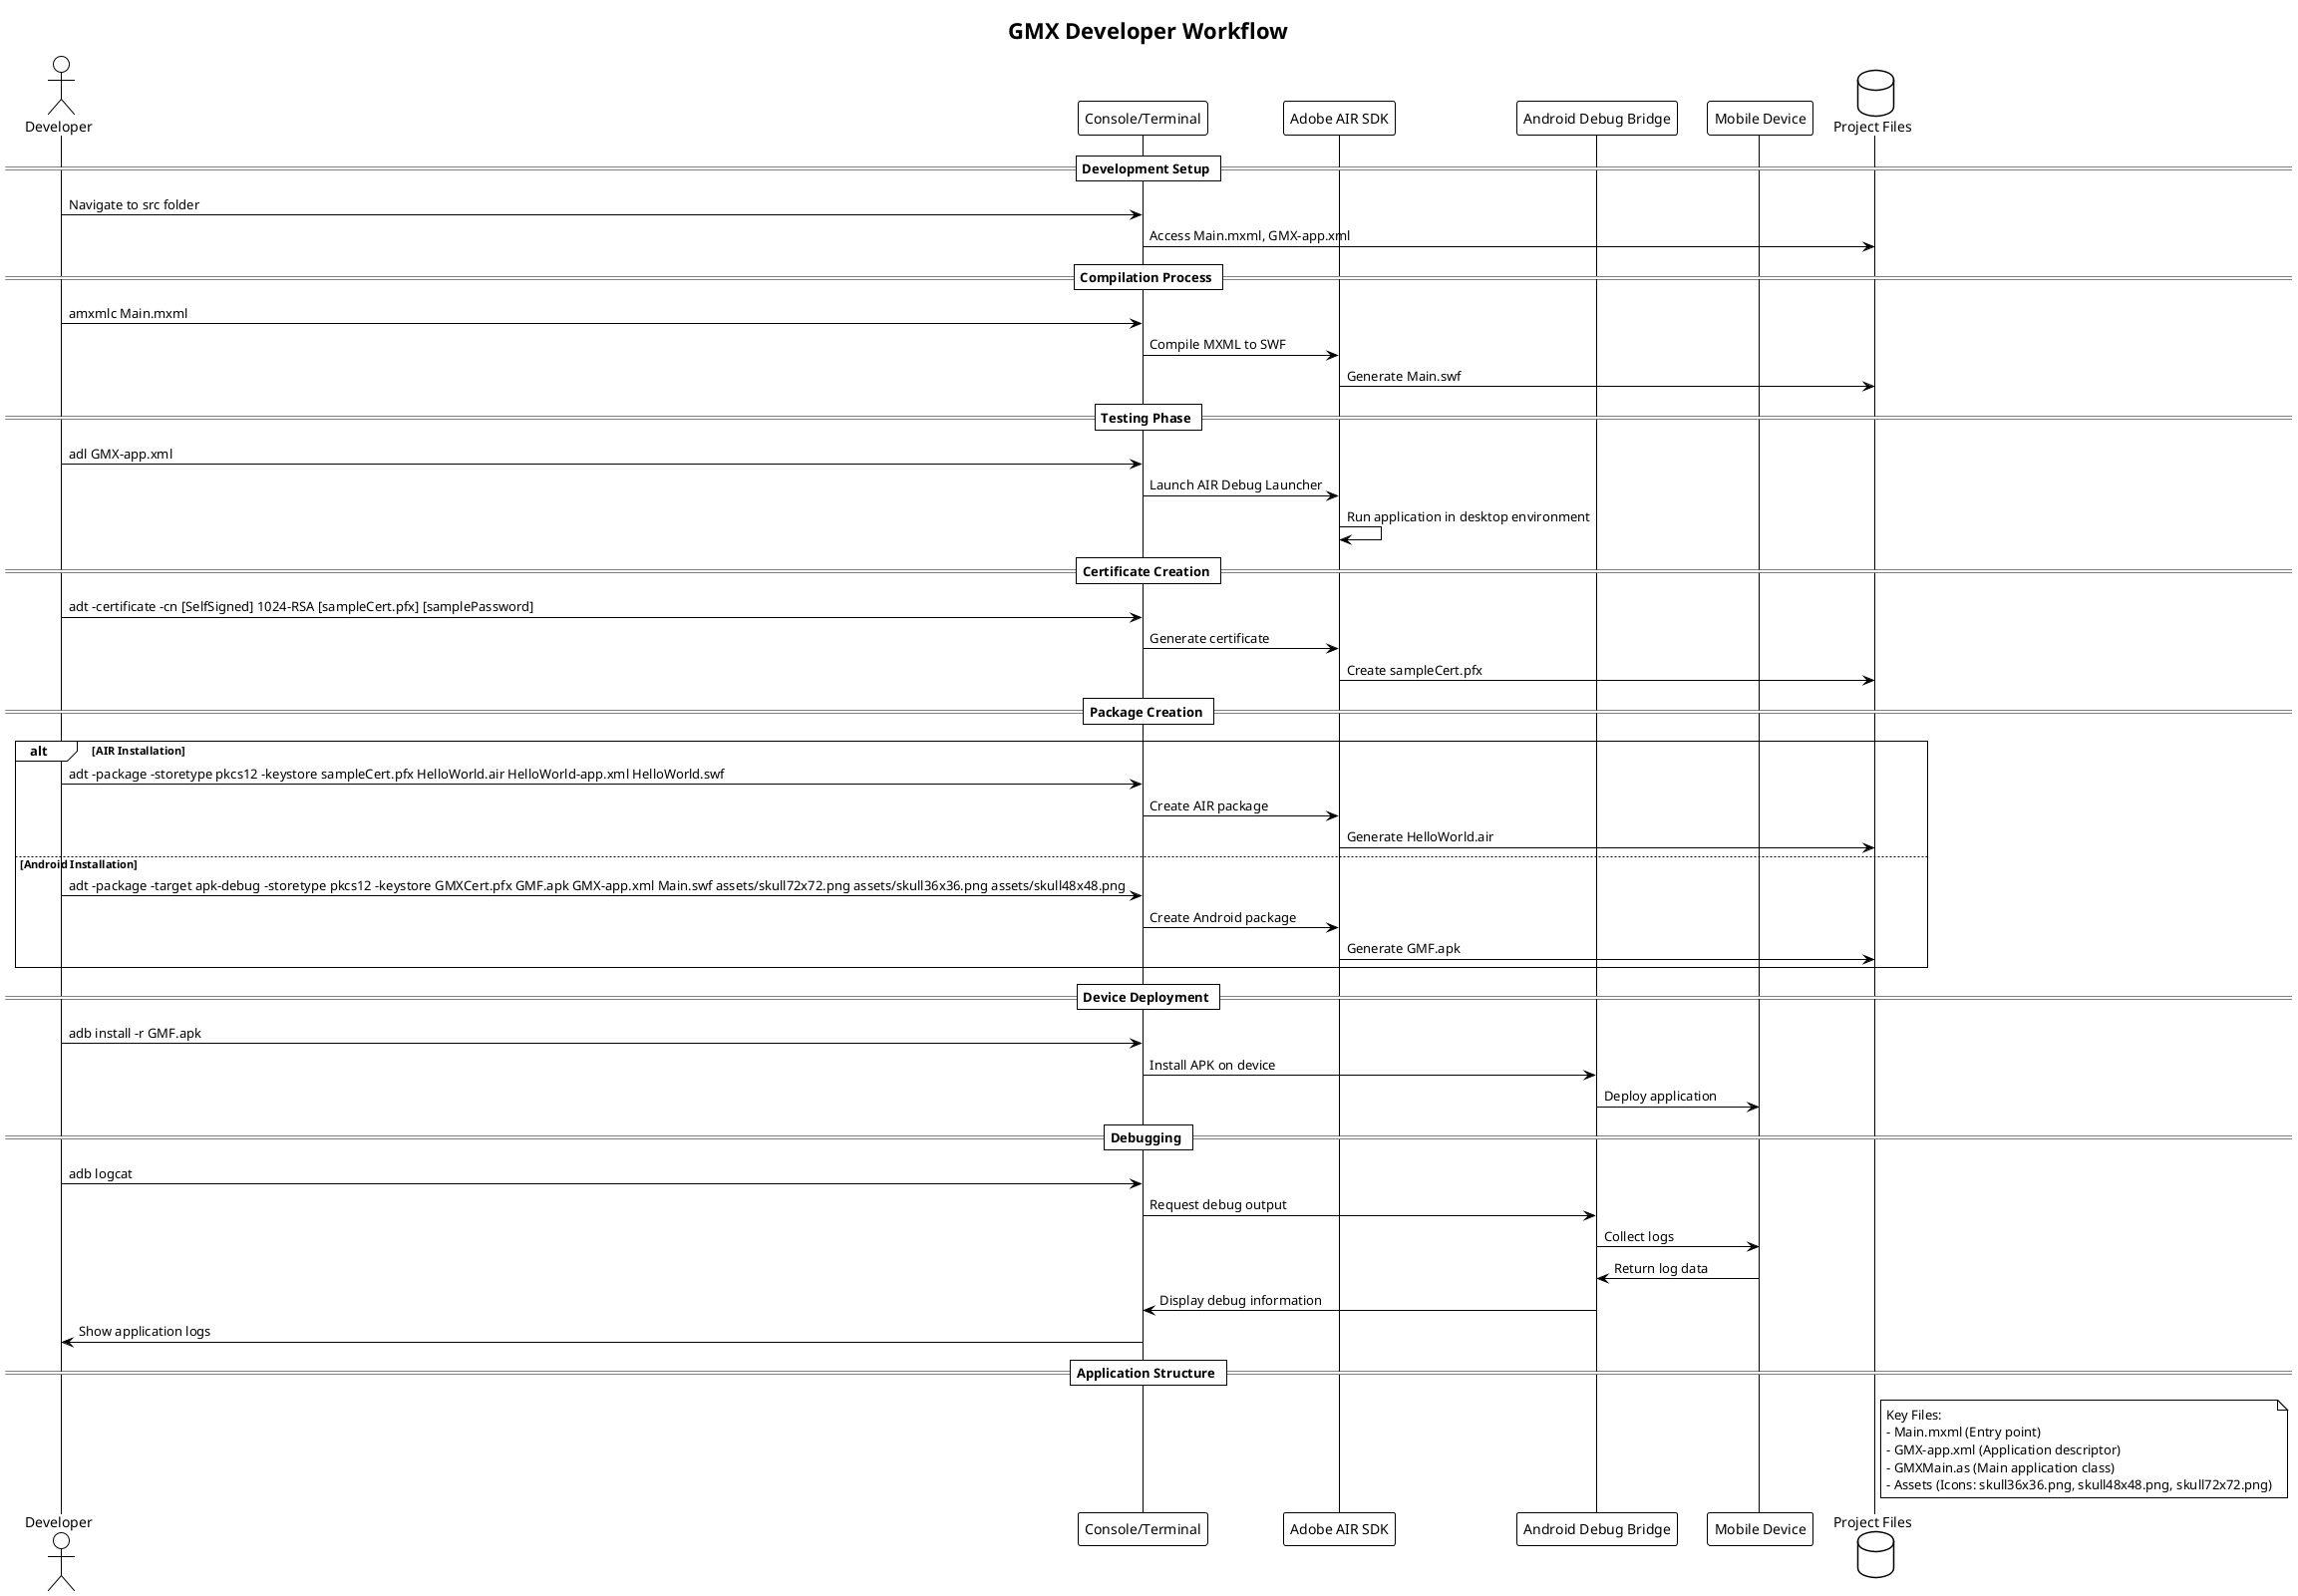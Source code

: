 @startuml Developer Workflow
!theme plain
title GMX Developer Workflow

actor Developer
participant "Console/Terminal" as Console
participant "Adobe AIR SDK" as AIR
participant "Android Debug Bridge" as ADB
participant "Mobile Device" as Device
database "Project Files" as Files

== Development Setup ==
Developer -> Console: Navigate to src folder
Console -> Files: Access Main.mxml, GMX-app.xml

== Compilation Process ==
Developer -> Console: amxmlc Main.mxml
Console -> AIR: Compile MXML to SWF
AIR -> Files: Generate Main.swf

== Testing Phase ==
Developer -> Console: adl GMX-app.xml
Console -> AIR: Launch AIR Debug Launcher
AIR -> AIR: Run application in desktop environment

== Certificate Creation ==
Developer -> Console: adt -certificate -cn [SelfSigned] 1024-RSA [sampleCert.pfx] [samplePassword]
Console -> AIR: Generate certificate
AIR -> Files: Create sampleCert.pfx

== Package Creation ==
alt AIR Installation
    Developer -> Console: adt -package -storetype pkcs12 -keystore sampleCert.pfx HelloWorld.air HelloWorld-app.xml HelloWorld.swf
    Console -> AIR: Create AIR package
    AIR -> Files: Generate HelloWorld.air
else Android Installation
    Developer -> Console: adt -package -target apk-debug -storetype pkcs12 -keystore GMXCert.pfx GMF.apk GMX-app.xml Main.swf assets/skull72x72.png assets/skull36x36.png assets/skull48x48.png
    Console -> AIR: Create Android package
    AIR -> Files: Generate GMF.apk
end

== Device Deployment ==
Developer -> Console: adb install -r GMF.apk
Console -> ADB: Install APK on device
ADB -> Device: Deploy application

== Debugging ==
Developer -> Console: adb logcat
Console -> ADB: Request debug output
ADB -> Device: Collect logs
Device -> ADB: Return log data
ADB -> Console: Display debug information
Console -> Developer: Show application logs

== Application Structure ==
note right of Files
  Key Files:
  - Main.mxml (Entry point)
  - GMX-app.xml (Application descriptor)
  - GMXMain.as (Main application class)
  - Assets (Icons: skull36x36.png, skull48x48.png, skull72x72.png)
end note

@enduml
